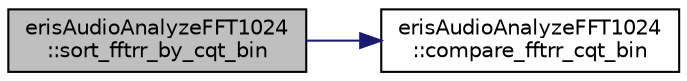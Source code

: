digraph "erisAudioAnalyzeFFT1024::sort_fftrr_by_cqt_bin"
{
 // LATEX_PDF_SIZE
  edge [fontname="Helvetica",fontsize="10",labelfontname="Helvetica",labelfontsize="10"];
  node [fontname="Helvetica",fontsize="10",shape=record];
  rankdir="LR";
  Node1 [label="erisAudioAnalyzeFFT1024\l::sort_fftrr_by_cqt_bin",height=0.2,width=0.4,color="black", fillcolor="grey75", style="filled", fontcolor="black",tooltip=" "];
  Node1 -> Node2 [color="midnightblue",fontsize="10",style="solid",fontname="Helvetica"];
  Node2 [label="erisAudioAnalyzeFFT1024\l::compare_fftrr_cqt_bin",height=0.2,width=0.4,color="black", fillcolor="white", style="filled",URL="$classeris_audio_analyze_f_f_t1024.html#a92d555b890dd4e94c237d95810a45f8c",tooltip=" "];
}
